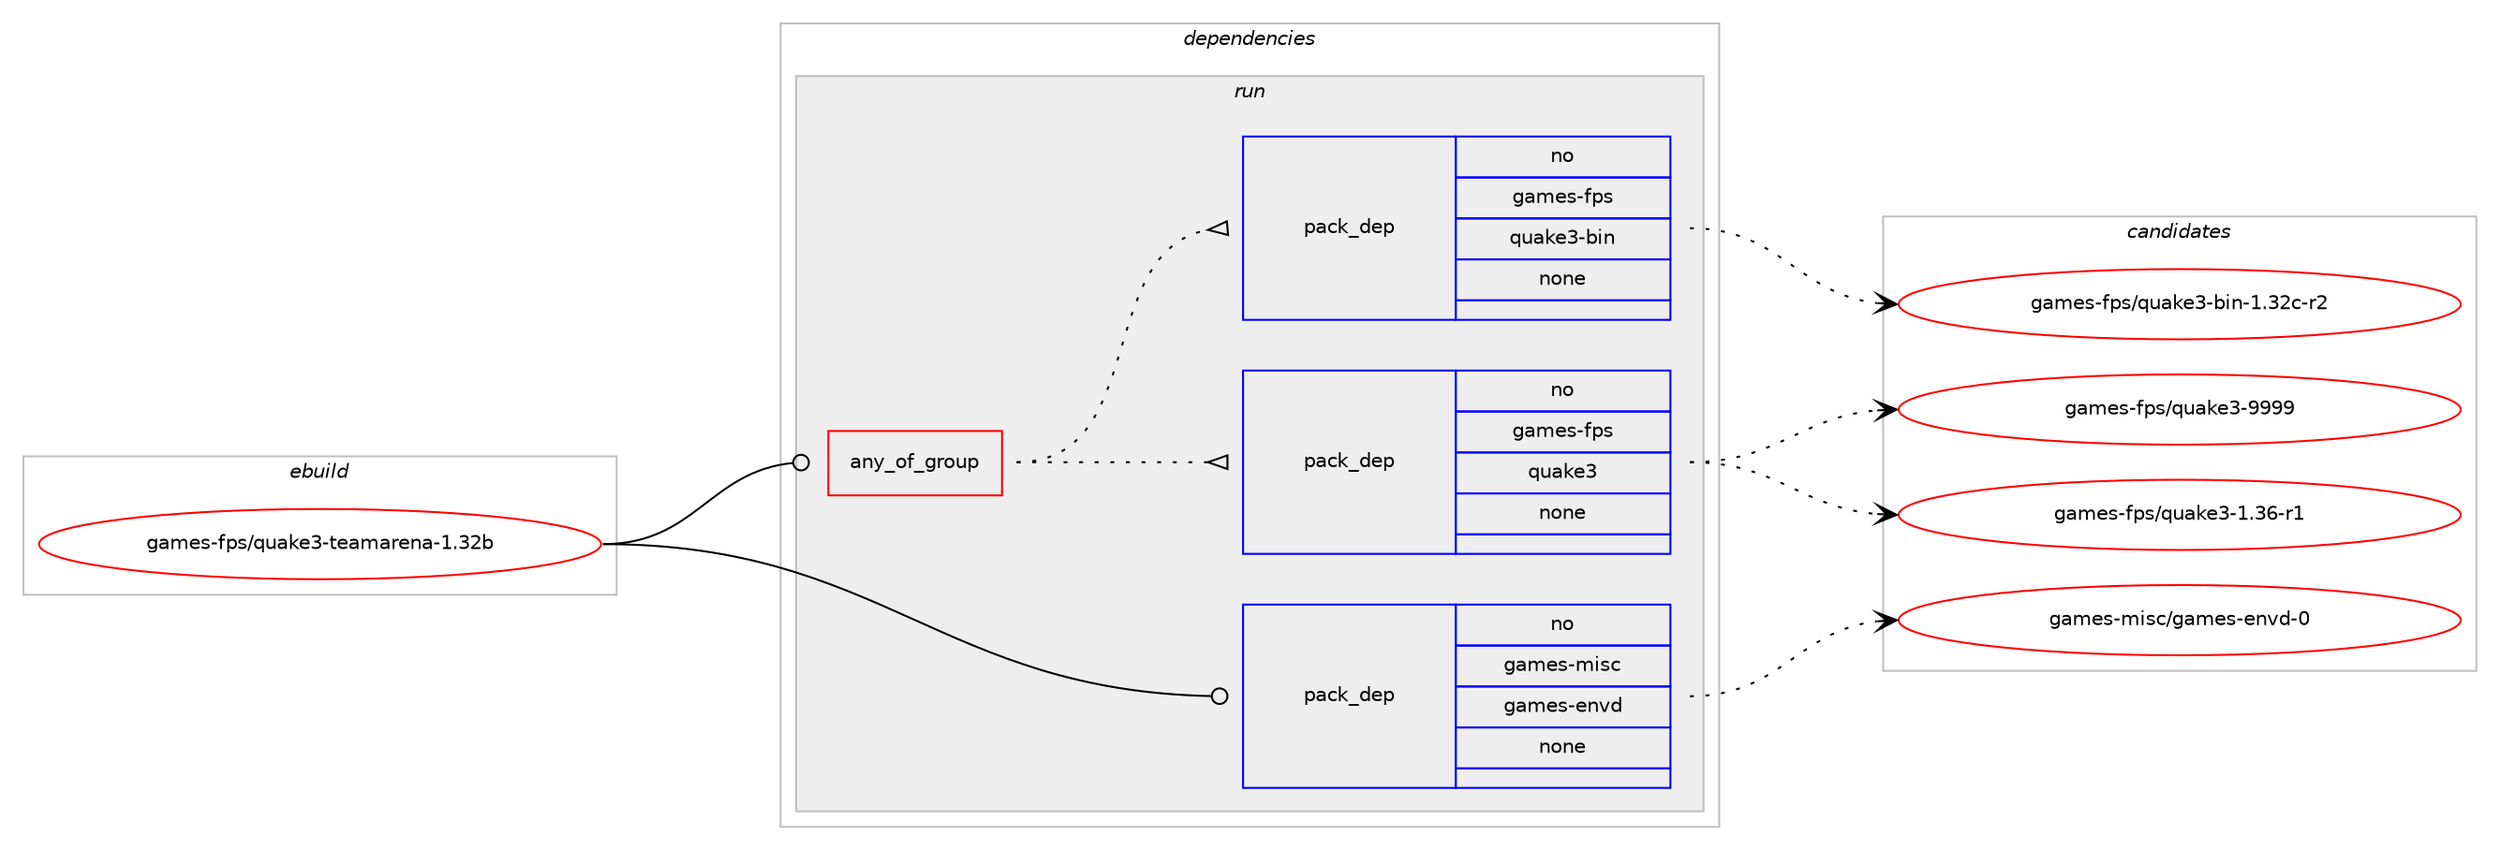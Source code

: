 digraph prolog {

# *************
# Graph options
# *************

newrank=true;
concentrate=true;
compound=true;
graph [rankdir=LR,fontname=Helvetica,fontsize=10,ranksep=1.5];#, ranksep=2.5, nodesep=0.2];
edge  [arrowhead=vee];
node  [fontname=Helvetica,fontsize=10];

# **********
# The ebuild
# **********

subgraph cluster_leftcol {
color=gray;
rank=same;
label=<<i>ebuild</i>>;
id [label="games-fps/quake3-teamarena-1.32b", color=red, width=4, href="../games-fps/quake3-teamarena-1.32b.svg"];
}

# ****************
# The dependencies
# ****************

subgraph cluster_midcol {
color=gray;
label=<<i>dependencies</i>>;
subgraph cluster_compile {
fillcolor="#eeeeee";
style=filled;
label=<<i>compile</i>>;
}
subgraph cluster_compileandrun {
fillcolor="#eeeeee";
style=filled;
label=<<i>compile and run</i>>;
}
subgraph cluster_run {
fillcolor="#eeeeee";
style=filled;
label=<<i>run</i>>;
subgraph any23386 {
dependency1557838 [label=<<TABLE BORDER="0" CELLBORDER="1" CELLSPACING="0" CELLPADDING="4"><TR><TD CELLPADDING="10">any_of_group</TD></TR></TABLE>>, shape=none, color=red];subgraph pack1107148 {
dependency1557839 [label=<<TABLE BORDER="0" CELLBORDER="1" CELLSPACING="0" CELLPADDING="4" WIDTH="220"><TR><TD ROWSPAN="6" CELLPADDING="30">pack_dep</TD></TR><TR><TD WIDTH="110">no</TD></TR><TR><TD>games-fps</TD></TR><TR><TD>quake3</TD></TR><TR><TD>none</TD></TR><TR><TD></TD></TR></TABLE>>, shape=none, color=blue];
}
dependency1557838:e -> dependency1557839:w [weight=20,style="dotted",arrowhead="oinv"];
subgraph pack1107149 {
dependency1557840 [label=<<TABLE BORDER="0" CELLBORDER="1" CELLSPACING="0" CELLPADDING="4" WIDTH="220"><TR><TD ROWSPAN="6" CELLPADDING="30">pack_dep</TD></TR><TR><TD WIDTH="110">no</TD></TR><TR><TD>games-fps</TD></TR><TR><TD>quake3-bin</TD></TR><TR><TD>none</TD></TR><TR><TD></TD></TR></TABLE>>, shape=none, color=blue];
}
dependency1557838:e -> dependency1557840:w [weight=20,style="dotted",arrowhead="oinv"];
}
id:e -> dependency1557838:w [weight=20,style="solid",arrowhead="odot"];
subgraph pack1107150 {
dependency1557841 [label=<<TABLE BORDER="0" CELLBORDER="1" CELLSPACING="0" CELLPADDING="4" WIDTH="220"><TR><TD ROWSPAN="6" CELLPADDING="30">pack_dep</TD></TR><TR><TD WIDTH="110">no</TD></TR><TR><TD>games-misc</TD></TR><TR><TD>games-envd</TD></TR><TR><TD>none</TD></TR><TR><TD></TD></TR></TABLE>>, shape=none, color=blue];
}
id:e -> dependency1557841:w [weight=20,style="solid",arrowhead="odot"];
}
}

# **************
# The candidates
# **************

subgraph cluster_choices {
rank=same;
color=gray;
label=<<i>candidates</i>>;

subgraph choice1107148 {
color=black;
nodesep=1;
choice103971091011154510211211547113117971071015145494651544511449 [label="games-fps/quake3-1.36-r1", color=red, width=4,href="../games-fps/quake3-1.36-r1.svg"];
choice10397109101115451021121154711311797107101514557575757 [label="games-fps/quake3-9999", color=red, width=4,href="../games-fps/quake3-9999.svg"];
dependency1557839:e -> choice103971091011154510211211547113117971071015145494651544511449:w [style=dotted,weight="100"];
dependency1557839:e -> choice10397109101115451021121154711311797107101514557575757:w [style=dotted,weight="100"];
}
subgraph choice1107149 {
color=black;
nodesep=1;
choice103971091011154510211211547113117971071015145981051104549465150994511450 [label="games-fps/quake3-bin-1.32c-r2", color=red, width=4,href="../games-fps/quake3-bin-1.32c-r2.svg"];
dependency1557840:e -> choice103971091011154510211211547113117971071015145981051104549465150994511450:w [style=dotted,weight="100"];
}
subgraph choice1107150 {
color=black;
nodesep=1;
choice1039710910111545109105115994710397109101115451011101181004548 [label="games-misc/games-envd-0", color=red, width=4,href="../games-misc/games-envd-0.svg"];
dependency1557841:e -> choice1039710910111545109105115994710397109101115451011101181004548:w [style=dotted,weight="100"];
}
}

}
